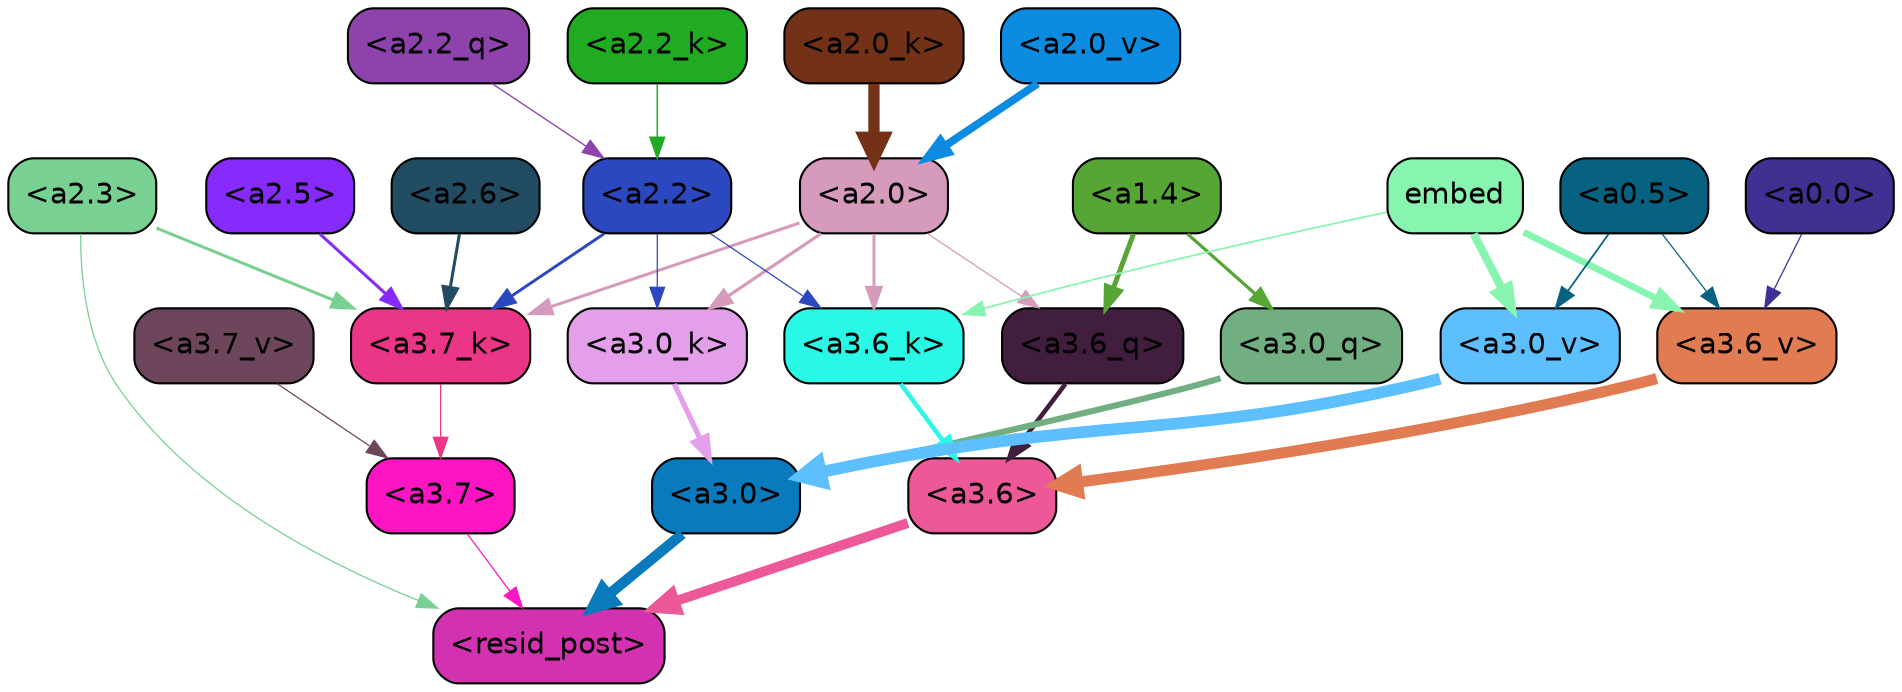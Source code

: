strict digraph "" {
	graph [bgcolor=transparent,
		layout=dot,
		overlap=false,
		splines=true
	];
	"<a3.7>"	[color=black,
		fillcolor="#fd14c2",
		fontname=Helvetica,
		shape=box,
		style="filled, rounded"];
	"<resid_post>"	[color=black,
		fillcolor="#d232b0",
		fontname=Helvetica,
		shape=box,
		style="filled, rounded"];
	"<a3.7>" -> "<resid_post>"	[color="#fd14c2",
		penwidth=0.6];
	"<a3.6>"	[color=black,
		fillcolor="#ec5898",
		fontname=Helvetica,
		shape=box,
		style="filled, rounded"];
	"<a3.6>" -> "<resid_post>"	[color="#ec5898",
		penwidth=4.749041676521301];
	"<a3.0>"	[color=black,
		fillcolor="#097abb",
		fontname=Helvetica,
		shape=box,
		style="filled, rounded"];
	"<a3.0>" -> "<resid_post>"	[color="#097abb",
		penwidth=5.004215121269226];
	"<a2.3>"	[color=black,
		fillcolor="#78d092",
		fontname=Helvetica,
		shape=box,
		style="filled, rounded"];
	"<a2.3>" -> "<resid_post>"	[color="#78d092",
		penwidth=0.6];
	"<a3.7_k>"	[color=black,
		fillcolor="#eb3586",
		fontname=Helvetica,
		shape=box,
		style="filled, rounded"];
	"<a2.3>" -> "<a3.7_k>"	[color="#78d092",
		penwidth=1.4559586644172668];
	"<a3.6_q>"	[color=black,
		fillcolor="#421e3e",
		fontname=Helvetica,
		shape=box,
		style="filled, rounded"];
	"<a3.6_q>" -> "<a3.6>"	[color="#421e3e",
		penwidth=2.199681341648102];
	"<a3.0_q>"	[color=black,
		fillcolor="#71af83",
		fontname=Helvetica,
		shape=box,
		style="filled, rounded"];
	"<a3.0_q>" -> "<a3.0>"	[color="#71af83",
		penwidth=2.9459195733070374];
	"<a3.7_k>" -> "<a3.7>"	[color="#eb3586",
		penwidth=0.6];
	"<a3.6_k>"	[color=black,
		fillcolor="#29f8e6",
		fontname=Helvetica,
		shape=box,
		style="filled, rounded"];
	"<a3.6_k>" -> "<a3.6>"	[color="#29f8e6",
		penwidth=2.13908451795578];
	"<a3.0_k>"	[color=black,
		fillcolor="#e49feb",
		fontname=Helvetica,
		shape=box,
		style="filled, rounded"];
	"<a3.0_k>" -> "<a3.0>"	[color="#e49feb",
		penwidth=2.520303964614868];
	"<a3.7_v>"	[color=black,
		fillcolor="#6d465b",
		fontname=Helvetica,
		shape=box,
		style="filled, rounded"];
	"<a3.7_v>" -> "<a3.7>"	[color="#6d465b",
		penwidth=0.6];
	"<a3.6_v>"	[color=black,
		fillcolor="#e07b52",
		fontname=Helvetica,
		shape=box,
		style="filled, rounded"];
	"<a3.6_v>" -> "<a3.6>"	[color="#e07b52",
		penwidth=5.297133803367615];
	"<a3.0_v>"	[color=black,
		fillcolor="#5dbffd",
		fontname=Helvetica,
		shape=box,
		style="filled, rounded"];
	"<a3.0_v>" -> "<a3.0>"	[color="#5dbffd",
		penwidth=5.680712580680847];
	"<a2.0>"	[color=black,
		fillcolor="#d69abc",
		fontname=Helvetica,
		shape=box,
		style="filled, rounded"];
	"<a2.0>" -> "<a3.6_q>"	[color="#d69abc",
		penwidth=0.6];
	"<a2.0>" -> "<a3.7_k>"	[color="#d69abc",
		penwidth=1.4582423567771912];
	"<a2.0>" -> "<a3.6_k>"	[color="#d69abc",
		penwidth=1.3792681694030762];
	"<a2.0>" -> "<a3.0_k>"	[color="#d69abc",
		penwidth=1.5433646440505981];
	"<a1.4>"	[color=black,
		fillcolor="#56a636",
		fontname=Helvetica,
		shape=box,
		style="filled, rounded"];
	"<a1.4>" -> "<a3.6_q>"	[color="#56a636",
		penwidth=2.407962203025818];
	"<a1.4>" -> "<a3.0_q>"	[color="#56a636",
		penwidth=1.5490156412124634];
	"<a2.6>"	[color=black,
		fillcolor="#214c61",
		fontname=Helvetica,
		shape=box,
		style="filled, rounded"];
	"<a2.6>" -> "<a3.7_k>"	[color="#214c61",
		penwidth=1.468173325061798];
	"<a2.5>"	[color=black,
		fillcolor="#872afc",
		fontname=Helvetica,
		shape=box,
		style="filled, rounded"];
	"<a2.5>" -> "<a3.7_k>"	[color="#872afc",
		penwidth=1.457568109035492];
	"<a2.2>"	[color=black,
		fillcolor="#2b48c0",
		fontname=Helvetica,
		shape=box,
		style="filled, rounded"];
	"<a2.2>" -> "<a3.7_k>"	[color="#2b48c0",
		penwidth=1.4199435114860535];
	"<a2.2>" -> "<a3.6_k>"	[color="#2b48c0",
		penwidth=0.6];
	"<a2.2>" -> "<a3.0_k>"	[color="#2b48c0",
		penwidth=0.6];
	embed	[color=black,
		fillcolor="#87f4b0",
		fontname=Helvetica,
		shape=box,
		style="filled, rounded"];
	embed -> "<a3.6_k>"	[color="#87f4b0",
		penwidth=0.8273519277572632];
	embed -> "<a3.6_v>"	[color="#87f4b0",
		penwidth=3.2414157912135124];
	embed -> "<a3.0_v>"	[color="#87f4b0",
		penwidth=3.929257571697235];
	"<a0.5>"	[color=black,
		fillcolor="#076282",
		fontname=Helvetica,
		shape=box,
		style="filled, rounded"];
	"<a0.5>" -> "<a3.6_v>"	[color="#076282",
		penwidth=0.6];
	"<a0.5>" -> "<a3.0_v>"	[color="#076282",
		penwidth=0.8535017371177673];
	"<a0.0>"	[color=black,
		fillcolor="#403092",
		fontname=Helvetica,
		shape=box,
		style="filled, rounded"];
	"<a0.0>" -> "<a3.6_v>"	[color="#403092",
		penwidth=0.6];
	"<a2.2_q>"	[color=black,
		fillcolor="#8e43ac",
		fontname=Helvetica,
		shape=box,
		style="filled, rounded"];
	"<a2.2_q>" -> "<a2.2>"	[color="#8e43ac",
		penwidth=0.6301735639572144];
	"<a2.2_k>"	[color=black,
		fillcolor="#20ab22",
		fontname=Helvetica,
		shape=box,
		style="filled, rounded"];
	"<a2.2_k>" -> "<a2.2>"	[color="#20ab22",
		penwidth=0.7200896441936493];
	"<a2.0_k>"	[color=black,
		fillcolor="#733217",
		fontname=Helvetica,
		shape=box,
		style="filled, rounded"];
	"<a2.0_k>" -> "<a2.0>"	[color="#733217",
		penwidth=5.423068851232529];
	"<a2.0_v>"	[color=black,
		fillcolor="#0d8be1",
		fontname=Helvetica,
		shape=box,
		style="filled, rounded"];
	"<a2.0_v>" -> "<a2.0>"	[color="#0d8be1",
		penwidth=3.7890332341194153];
}
